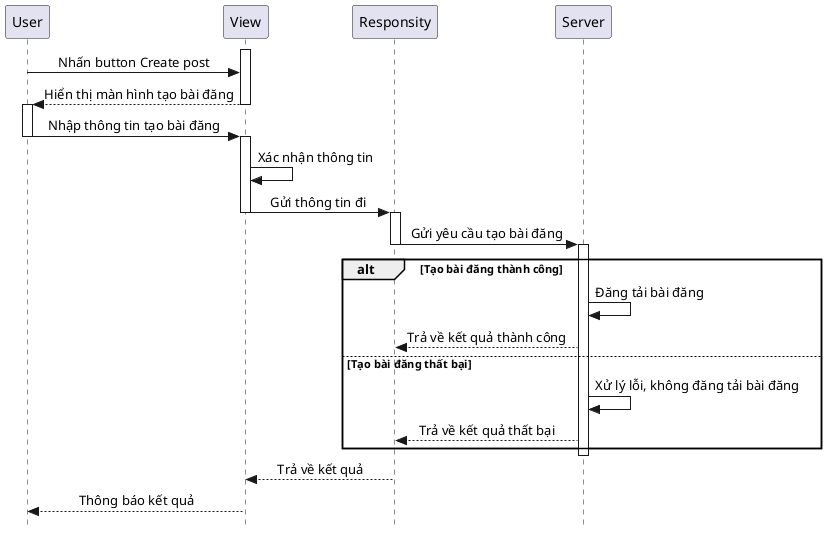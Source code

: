 @startuml CreateAPostSequence
skinparam style strictuml
skinparam SequenceMessageAlignment center

participant User
participant View
participant Responsity
participant Server

activate View
User -> View: Nhấn button Create post
View --> User: Hiển thị màn hình tạo bài đăng
deactivate View

activate User
User -> View: Nhập thông tin tạo bài đăng
deactivate User

activate View
View -> View: Xác nhận thông tin
View -> Responsity: Gửi thông tin đi
deactivate View

activate Responsity
Responsity -> Server: Gửi yêu cầu tạo bài đăng
deactivate Responsity

activate Server
alt Tạo bài đăng thành công
    Server -> Server: Đăng tải bài đăng
    Server --> Responsity: Trả về kết quả thành công
else Tạo bài đăng thất bại
    Server -> Server: Xử lý lỗi, không đăng tải bài đăng
    Server --> Responsity: Trả về kết quả thất bại
end
deactivate Server

Responsity --> View: Trả về kết quả
View --> User: Thông báo kết quả

@enduml
